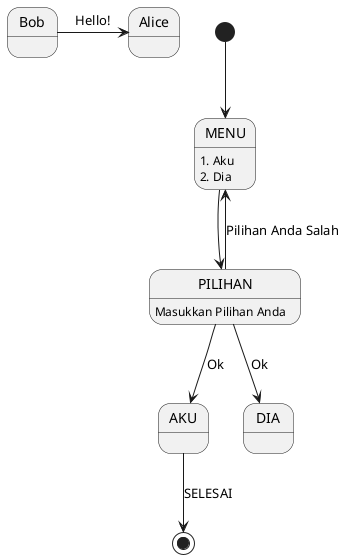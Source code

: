 @startuml

[*] --> MENU
MENU : 1. Aku
MENU : 2. Dia
MENU --> PILIHAN 

PILIHAN : Masukkan Pilihan Anda
PILIHAN --> MENU: Pilihan Anda Salah 
PILIHAN --> AKU: Ok
PILIHAN --> DIA : Ok
AKU --> [*]: SELESAI




Bob -> Alice: Hello!

@enduml